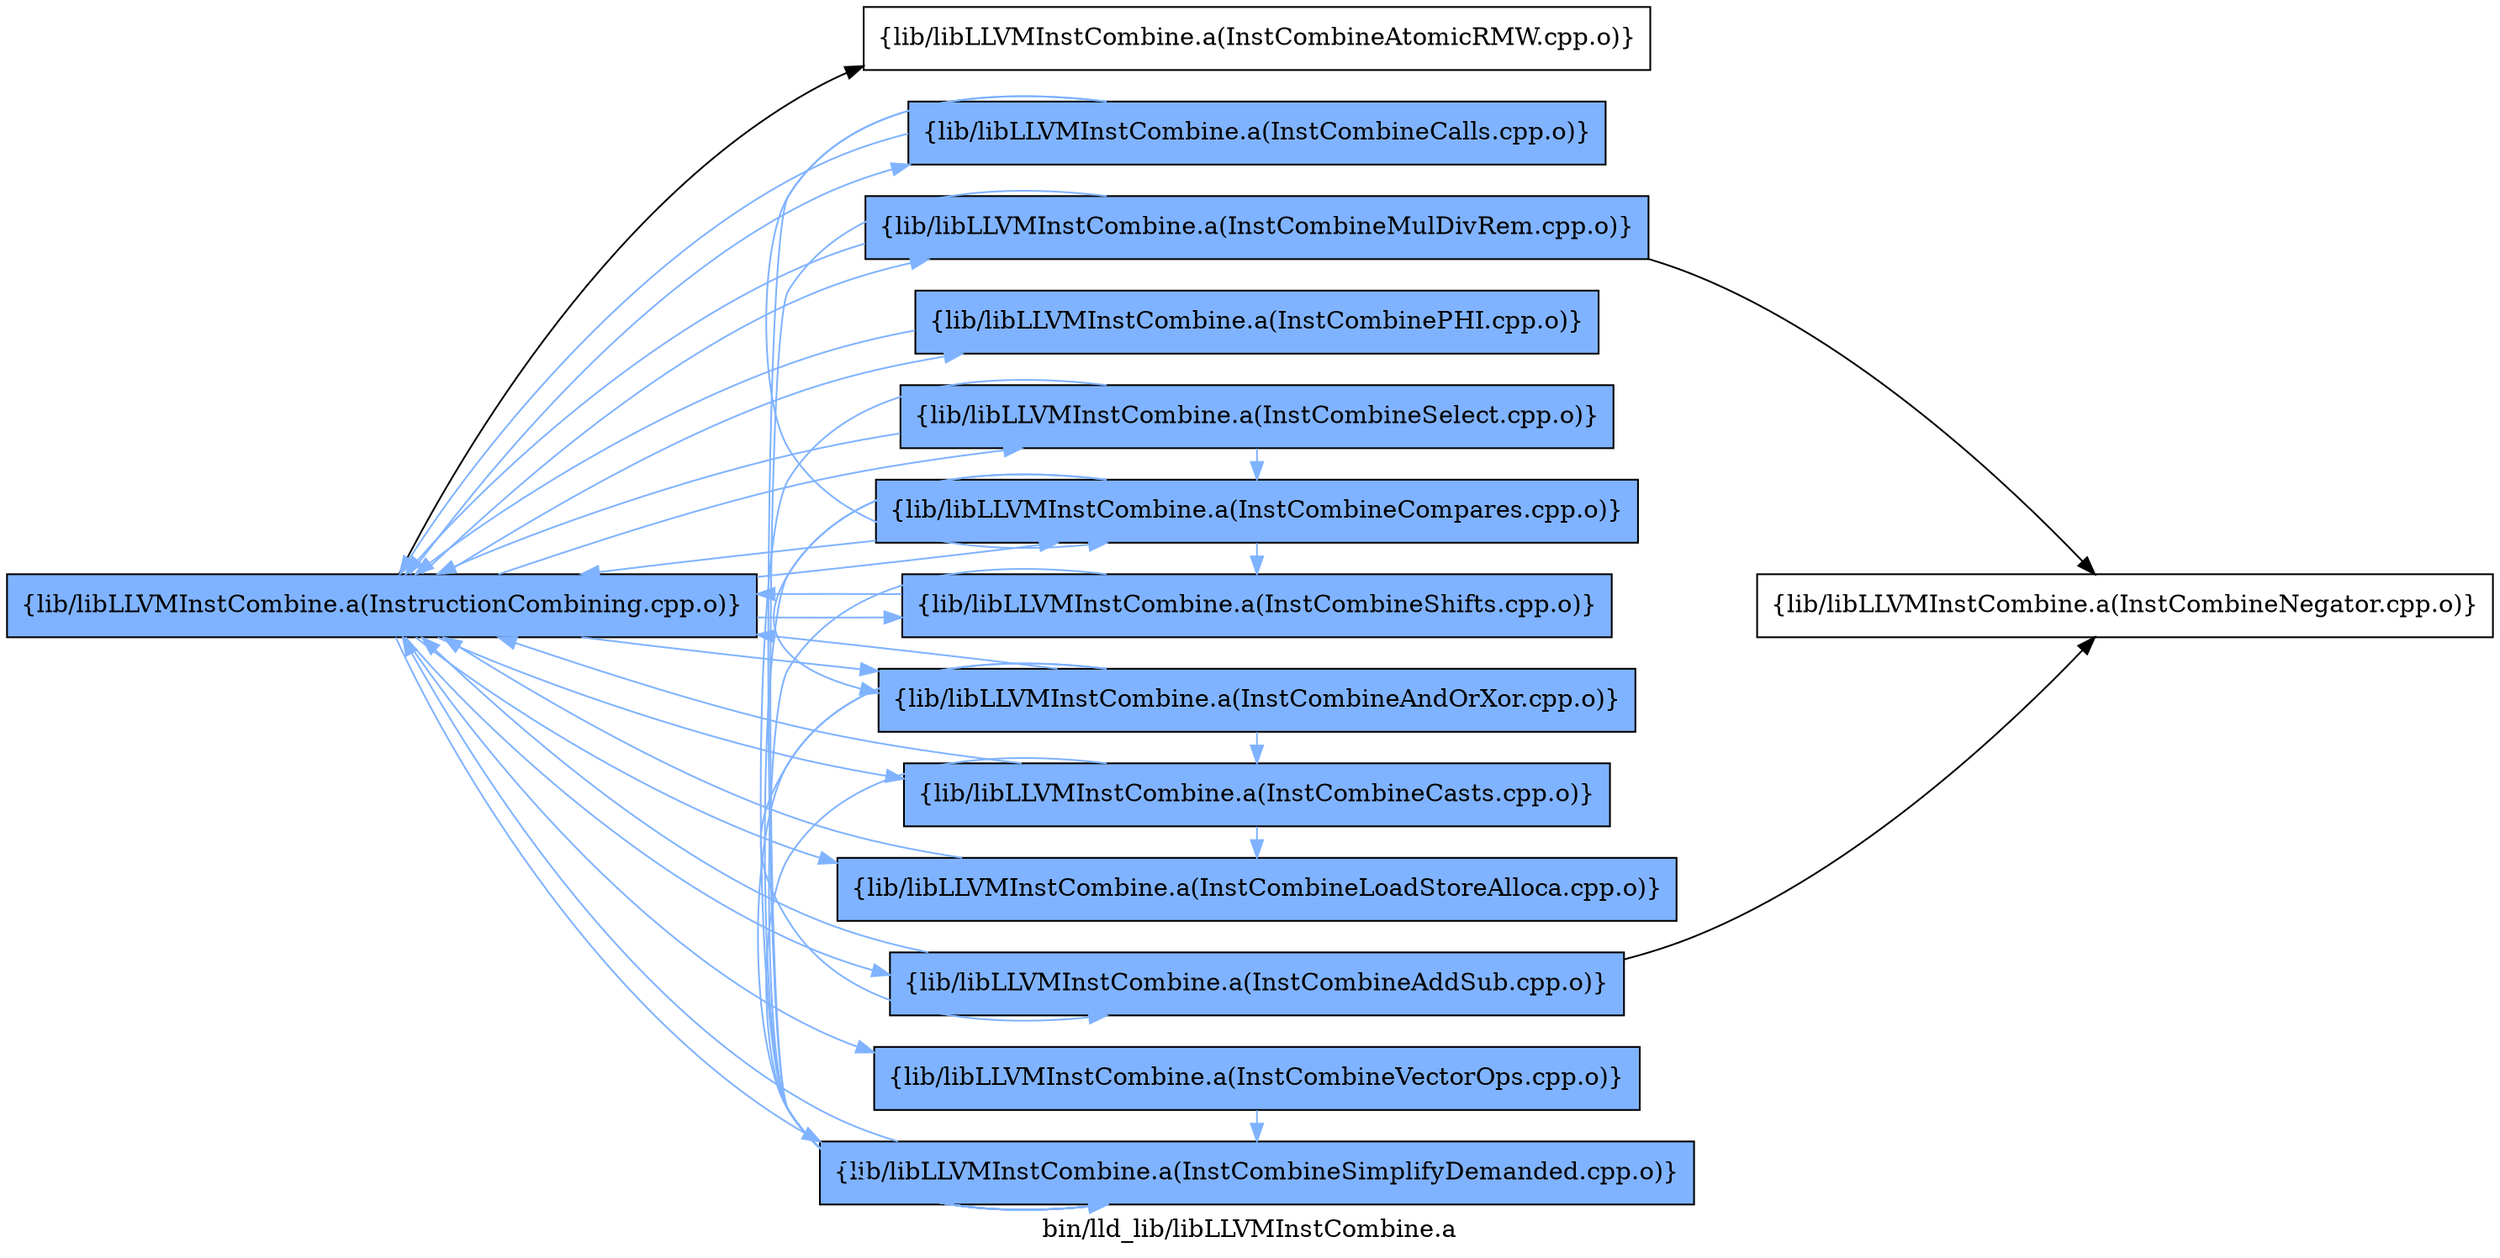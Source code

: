 digraph "bin/lld_lib/libLLVMInstCombine.a" {
	label="bin/lld_lib/libLLVMInstCombine.a";
	rankdir=LR;
	{ rank=same; Node0x55b490362c68;  }
	{ rank=same; Node0x55b490361fe8; Node0x55b490362128; Node0x55b4903641a8; Node0x55b490363898; Node0x55b490373338; Node0x55b490375368; Node0x55b490374c88; Node0x55b490376da8; Node0x55b4903760d8; Node0x55b490378108; Node0x55b490377988; Node0x55b490377258; Node0x55b490351a08;  }

	Node0x55b490362c68 [shape=record,shape=box,group=1,style=filled,fillcolor="0.600000 0.5 1",label="{lib/libLLVMInstCombine.a(InstructionCombining.cpp.o)}"];
	Node0x55b490362c68 -> Node0x55b490361fe8[color="0.600000 0.5 1"];
	Node0x55b490362c68 -> Node0x55b490362128;
	Node0x55b490362c68 -> Node0x55b4903641a8[color="0.600000 0.5 1"];
	Node0x55b490362c68 -> Node0x55b490363898[color="0.600000 0.5 1"];
	Node0x55b490362c68 -> Node0x55b490373338[color="0.600000 0.5 1"];
	Node0x55b490362c68 -> Node0x55b490375368[color="0.600000 0.5 1"];
	Node0x55b490362c68 -> Node0x55b490374c88[color="0.600000 0.5 1"];
	Node0x55b490362c68 -> Node0x55b490376da8[color="0.600000 0.5 1"];
	Node0x55b490362c68 -> Node0x55b4903760d8[color="0.600000 0.5 1"];
	Node0x55b490362c68 -> Node0x55b490378108[color="0.600000 0.5 1"];
	Node0x55b490362c68 -> Node0x55b490377988[color="0.600000 0.5 1"];
	Node0x55b490362c68 -> Node0x55b490377258[color="0.600000 0.5 1"];
	Node0x55b490362c68 -> Node0x55b490351a08[color="0.600000 0.5 1"];
	Node0x55b490361fe8 [shape=record,shape=box,group=1,style=filled,fillcolor="0.600000 0.5 1",label="{lib/libLLVMInstCombine.a(InstCombineAddSub.cpp.o)}"];
	Node0x55b490361fe8 -> Node0x55b490362c68[color="0.600000 0.5 1"];
	Node0x55b490361fe8 -> Node0x55b490376808;
	Node0x55b490362128 [shape=record,shape=box,group=0,label="{lib/libLLVMInstCombine.a(InstCombineAtomicRMW.cpp.o)}"];
	Node0x55b4903641a8 [shape=record,shape=box,group=1,style=filled,fillcolor="0.600000 0.5 1",label="{lib/libLLVMInstCombine.a(InstCombineAndOrXor.cpp.o)}"];
	Node0x55b4903641a8 -> Node0x55b490362c68[color="0.600000 0.5 1"];
	Node0x55b4903641a8 -> Node0x55b490361fe8[color="0.600000 0.5 1"];
	Node0x55b4903641a8 -> Node0x55b490373338[color="0.600000 0.5 1"];
	Node0x55b4903641a8 -> Node0x55b490377258[color="0.600000 0.5 1"];
	Node0x55b490363898 [shape=record,shape=box,group=1,style=filled,fillcolor="0.600000 0.5 1",label="{lib/libLLVMInstCombine.a(InstCombineCalls.cpp.o)}"];
	Node0x55b490363898 -> Node0x55b490362c68[color="0.600000 0.5 1"];
	Node0x55b490363898 -> Node0x55b490375368[color="0.600000 0.5 1"];
	Node0x55b490363898 -> Node0x55b490377258[color="0.600000 0.5 1"];
	Node0x55b490373338 [shape=record,shape=box,group=1,style=filled,fillcolor="0.600000 0.5 1",label="{lib/libLLVMInstCombine.a(InstCombineCasts.cpp.o)}"];
	Node0x55b490373338 -> Node0x55b490362c68[color="0.600000 0.5 1"];
	Node0x55b490373338 -> Node0x55b490374c88[color="0.600000 0.5 1"];
	Node0x55b490373338 -> Node0x55b490377258[color="0.600000 0.5 1"];
	Node0x55b490375368 [shape=record,shape=box,group=1,style=filled,fillcolor="0.600000 0.5 1",label="{lib/libLLVMInstCombine.a(InstCombineCompares.cpp.o)}"];
	Node0x55b490375368 -> Node0x55b490362c68[color="0.600000 0.5 1"];
	Node0x55b490375368 -> Node0x55b4903641a8[color="0.600000 0.5 1"];
	Node0x55b490375368 -> Node0x55b490377988[color="0.600000 0.5 1"];
	Node0x55b490375368 -> Node0x55b490377258[color="0.600000 0.5 1"];
	Node0x55b490374c88 [shape=record,shape=box,group=1,style=filled,fillcolor="0.600000 0.5 1",label="{lib/libLLVMInstCombine.a(InstCombineLoadStoreAlloca.cpp.o)}"];
	Node0x55b490374c88 -> Node0x55b490362c68[color="0.600000 0.5 1"];
	Node0x55b490376da8 [shape=record,shape=box,group=1,style=filled,fillcolor="0.600000 0.5 1",label="{lib/libLLVMInstCombine.a(InstCombineMulDivRem.cpp.o)}"];
	Node0x55b490376da8 -> Node0x55b490362c68[color="0.600000 0.5 1"];
	Node0x55b490376da8 -> Node0x55b490376808;
	Node0x55b490376da8 -> Node0x55b490377258[color="0.600000 0.5 1"];
	Node0x55b4903760d8 [shape=record,shape=box,group=1,style=filled,fillcolor="0.600000 0.5 1",label="{lib/libLLVMInstCombine.a(InstCombinePHI.cpp.o)}"];
	Node0x55b4903760d8 -> Node0x55b490362c68[color="0.600000 0.5 1"];
	Node0x55b490378108 [shape=record,shape=box,group=1,style=filled,fillcolor="0.600000 0.5 1",label="{lib/libLLVMInstCombine.a(InstCombineSelect.cpp.o)}"];
	Node0x55b490378108 -> Node0x55b490362c68[color="0.600000 0.5 1"];
	Node0x55b490378108 -> Node0x55b490375368[color="0.600000 0.5 1"];
	Node0x55b490378108 -> Node0x55b490377258[color="0.600000 0.5 1"];
	Node0x55b490377988 [shape=record,shape=box,group=1,style=filled,fillcolor="0.600000 0.5 1",label="{lib/libLLVMInstCombine.a(InstCombineShifts.cpp.o)}"];
	Node0x55b490377988 -> Node0x55b490362c68[color="0.600000 0.5 1"];
	Node0x55b490377988 -> Node0x55b490377258[color="0.600000 0.5 1"];
	Node0x55b490377258 [shape=record,shape=box,group=1,style=filled,fillcolor="0.600000 0.5 1",label="{lib/libLLVMInstCombine.a(InstCombineSimplifyDemanded.cpp.o)}"];
	Node0x55b490377258 -> Node0x55b490362c68[color="0.600000 0.5 1"];
	Node0x55b490351a08 [shape=record,shape=box,group=1,style=filled,fillcolor="0.600000 0.5 1",label="{lib/libLLVMInstCombine.a(InstCombineVectorOps.cpp.o)}"];
	Node0x55b490351a08 -> Node0x55b490377258[color="0.600000 0.5 1"];
	Node0x55b490376808 [shape=record,shape=box,group=0,label="{lib/libLLVMInstCombine.a(InstCombineNegator.cpp.o)}"];
}
